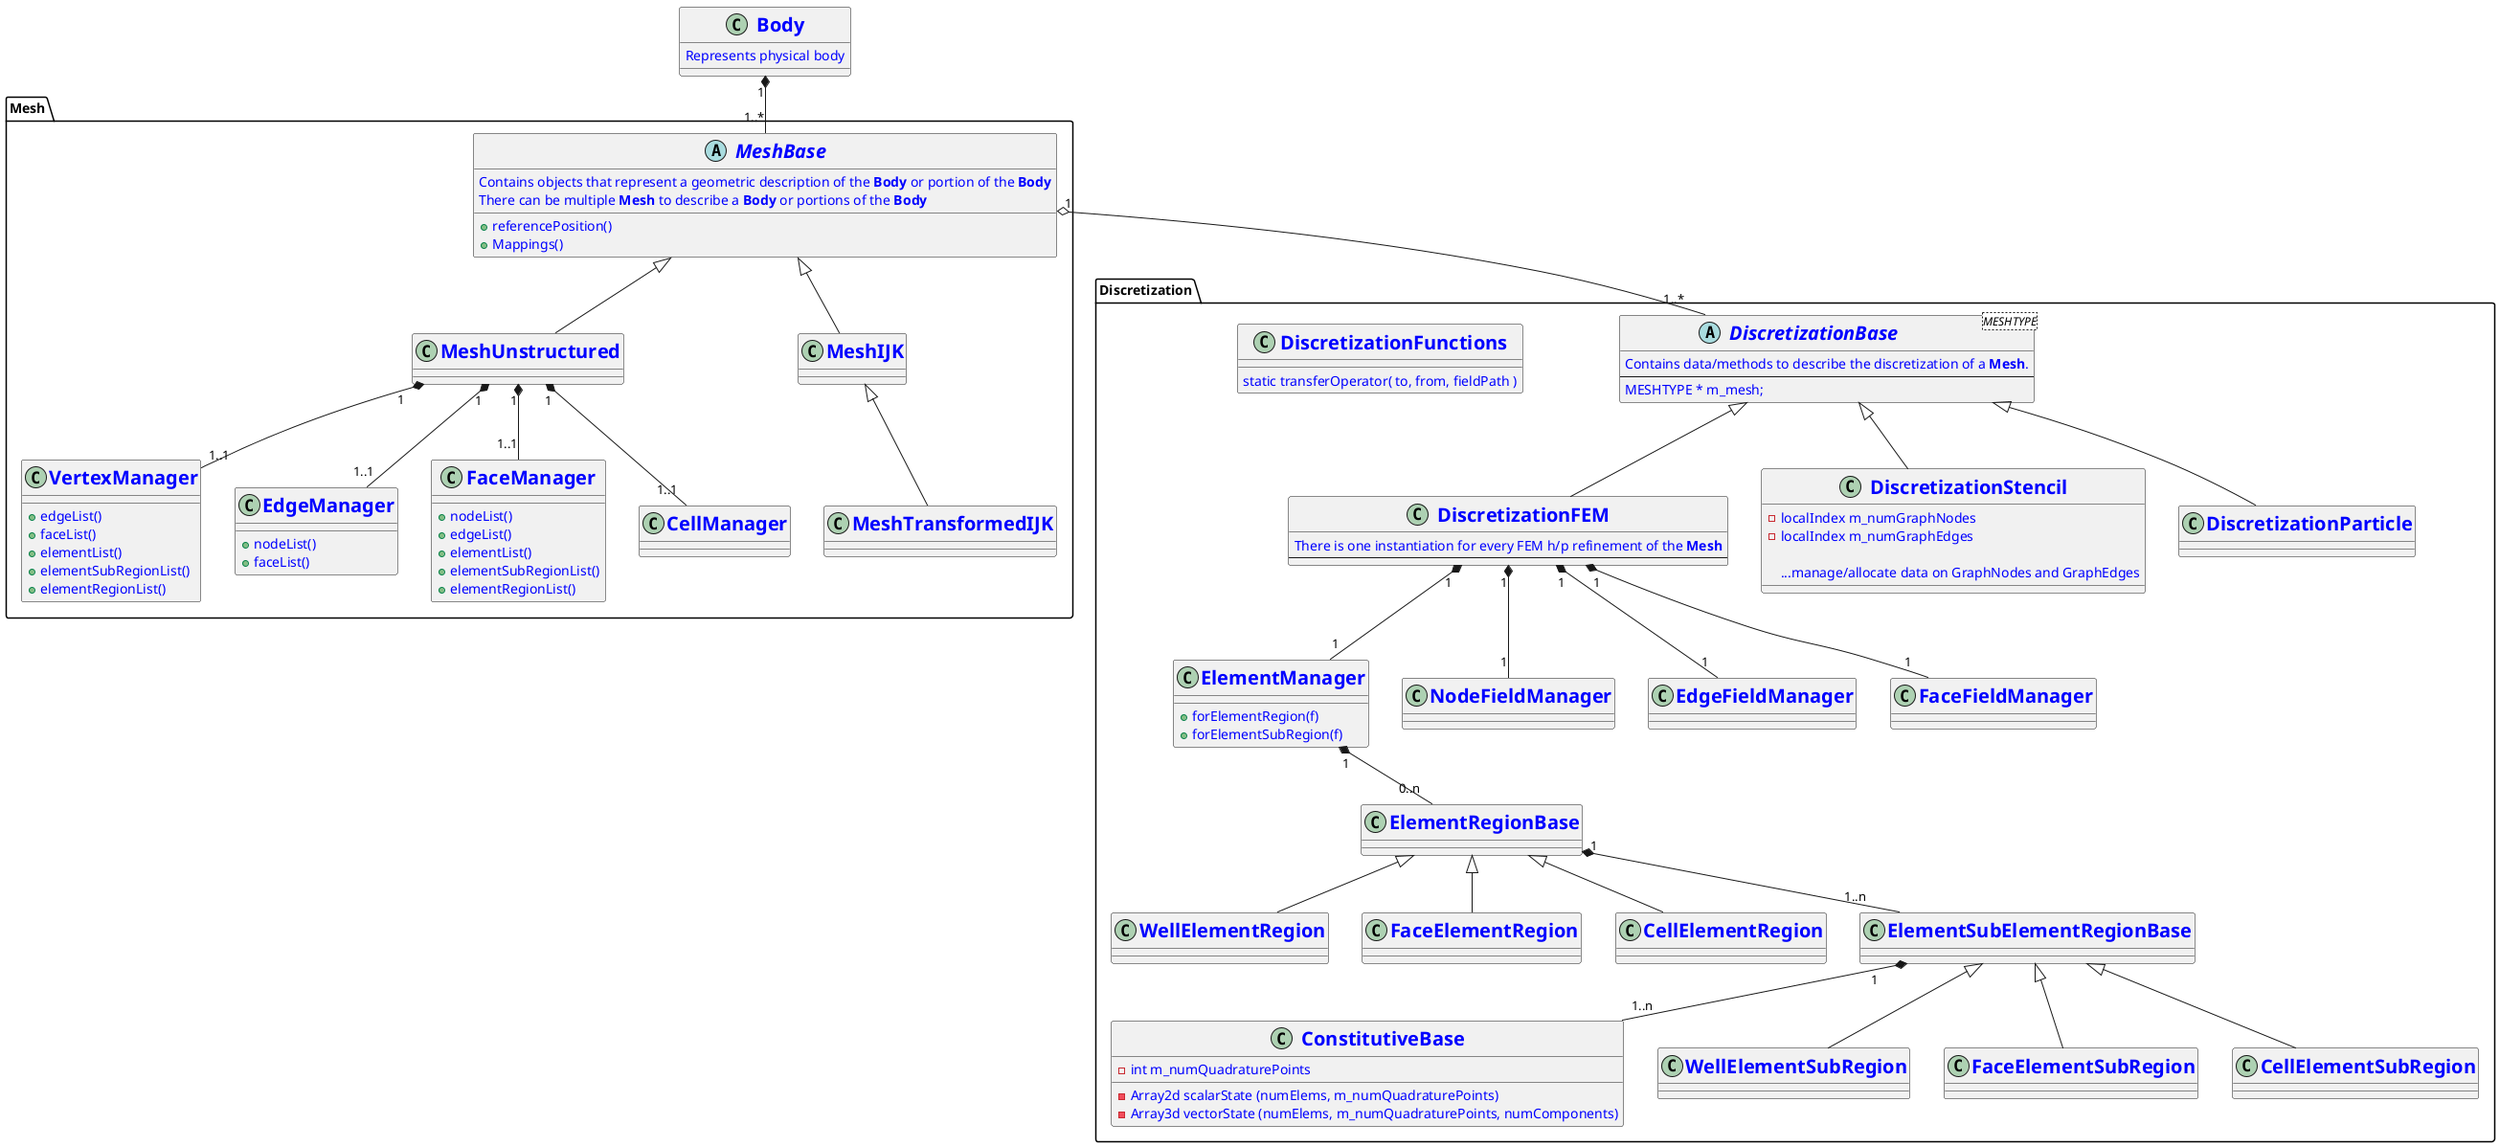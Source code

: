 @startuml
<style>
classDiagram {
  class {
      ' attributes and methods
      FontColor blue
      ' class name
      header {
        FontSize 20
        FontStyle bold
      }
  }
}
</style>

set separator ::


Class Body {
Represents physical body
}


abstract class Mesh::MeshBase {
Contains objects that represent a geometric description of the **Body** or portion of the **Body**
There can be multiple **Mesh** to describe a **Body** or portions of the **Body**
+referencePosition()
+Mappings()
}


abstract Class Discretization::DiscretizationBase<MESHTYPE> {
Contains data/methods to describe the discretization of a **Mesh**.
--
MESHTYPE * m_mesh;
}

Class Discretization::DiscretizationFEM {
There is one instantiation for every FEM h/p refinement of the **Mesh**
--
}


class Discretization::DiscretizationStencil {
    -localIndex m_numGraphNodes
    -localIndex m_numGraphEdges

    ...manage/allocate data on GraphNodes and GraphEdges
}

class Discretization::DiscretizationParticle {
}

class Discretization::DiscretizationFunctions {

static transferOperator( to, from, fieldPath )
}

class Mesh::VertexManager {
    +edgeList()
    +faceList()
    +elementList()
    +elementSubRegionList()
    +elementRegionList()
}

class Mesh::EdgeManager {
    +nodeList()
    +faceList()
}

class Mesh::FaceManager {
    +nodeList()
    +edgeList()
    +elementList()
    +elementSubRegionList()
    +elementRegionList()
}

class Discretization::ElementManager {
    +forElementRegion(f)
    +forElementSubRegion(f)
}

class Discretization::ConstitutiveBase {
    - int m_numQuadraturePoints
    - Array2d scalarState (numElems, m_numQuadraturePoints) 
    - Array3d vectorState (numElems, m_numQuadraturePoints, numComponents) 
}


Body "1" *-- "1..*" Mesh::MeshBase

Mesh::MeshBase <|-- Mesh::MeshUnstructured
Mesh::MeshBase <|-- Mesh::MeshIJK
Mesh::MeshIJK <|-- Mesh::MeshTransformedIJK

Mesh::MeshUnstructured "1" *-- "1..1" Mesh::VertexManager
Mesh::MeshUnstructured "1" *-- "1..1" Mesh::EdgeManager
Mesh::MeshUnstructured "1" *-- "1..1" Mesh::FaceManager
Mesh::MeshUnstructured "1" *-- "1..1" Mesh::CellManager

Mesh::MeshBase "1" o-- "1..*" Discretization::DiscretizationBase 

Discretization::DiscretizationBase <|-- Discretization::DiscretizationFEM
Discretization::DiscretizationBase <|-- Discretization::DiscretizationParticle
Discretization::DiscretizationBase <|-- Discretization::DiscretizationStencil


Discretization::DiscretizationFEM "1" *-- "1" Discretization::NodeFieldManager
Discretization::DiscretizationFEM "1" *-- "1" Discretization::EdgeFieldManager
Discretization::DiscretizationFEM "1" *-- "1" Discretization::FaceFieldManager
Discretization::DiscretizationFEM "1" *-- "1" Discretization::ElementManager


Discretization::ElementManager "1" *-- "0..n" Discretization::ElementRegionBase

Discretization::ElementRegionBase <|-- Discretization::WellElementRegion
Discretization::ElementRegionBase <|-- Discretization::FaceElementRegion
Discretization::ElementRegionBase <|-- Discretization::CellElementRegion

Discretization::ElementRegionBase "1" *-- "1..n" Discretization::ElementSubElementRegionBase


Discretization::ElementSubElementRegionBase <|-- Discretization::WellElementSubRegion
Discretization::ElementSubElementRegionBase <|-- Discretization::FaceElementSubRegion
Discretization::ElementSubElementRegionBase <|-- Discretization::CellElementSubRegion


Discretization::ElementSubElementRegionBase "1" *-- "1..n" Discretization::ConstitutiveBase


@enduml